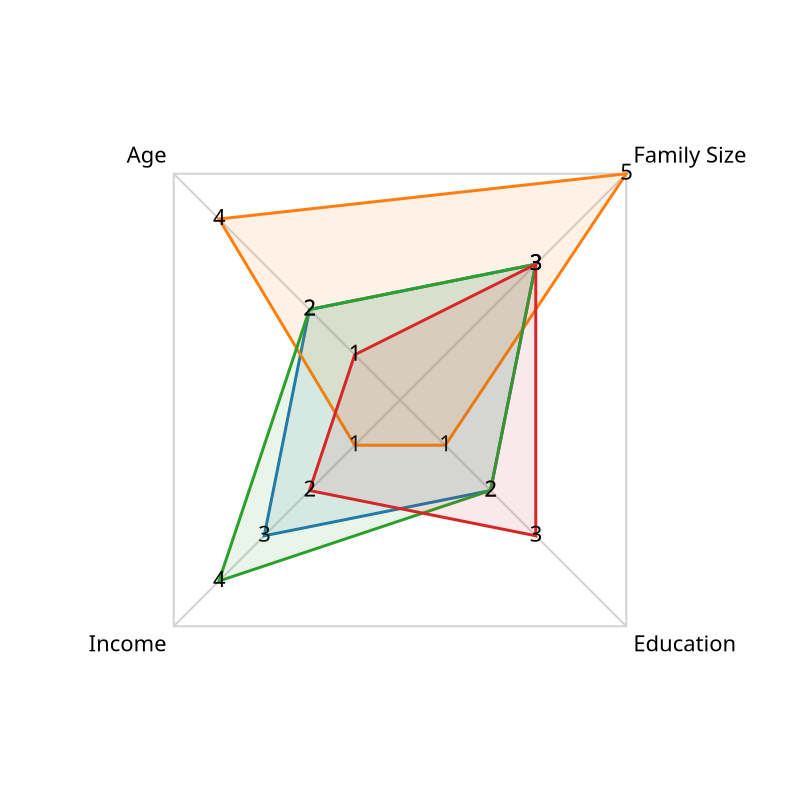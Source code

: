 {
    "$schema": "https://vega.github.io/schema/vega/v5.json",
    "description": "A radar chart example, showing multiple dimensions in a radial layout.",
    "width": 400,
    "height": 400,
    "padding": 40,
    "autosize": {"type": "none", "contains": "padding"},
  
    "signals": [
      {"name": "radius", "update": "width / 2"}
    ],
  
    "data": [
        {
          "name": "table",
          "values": [
            {"key": "Age", "value": 2, "category": 0},
            {"key": "Age", "value": 4, "category": 1},
            {"key": "Age", "value": 2, "category": 2},
            {"key": "Age", "value": 1, "category": 3},
            
           {"key": "Family Size", "value":3, "category": 0},
           {"key": "Family Size", "value": 5, "category": 1},
           {"key": "Family Size", "value": 3, "category": 2},
           {"key": "Family Size", "value":3, "category": 3},
  
           {"key": "Education", "value":2, "category": 0},
           {"key": "Education", "value":1, "category": 1},
           {"key": "Education", "value":2, "category": 2},
           {"key": "Education", "value":3, "category": 3},
  
  
           {"key": "Income", "value":3, "category": 0},
           {"key": "Income", "value":1, "category":1},
           {"key": "Income", "value":4, "category": 2},
           {"key": "Income", "value":2, "category": 3}
          ]
        },
      {
        "name": "keys",
        "source": "table",
        "transform": [
          {
            "type": "aggregate",
            "groupby": ["key"]
          }
        ]
      }
    ],
  
    "scales": [
      {
        "name": "angular",
        "type": "point",
        "range": {"signal": "[-PI, PI]"},
        "padding": 0.5,
        "domain": {"data": "table", "field": "key"}
      },
      {
        "name": "radial",
        "type": "linear",
        "range": {"signal": "[0, radius]"},
        "zero": true,
        "nice": false,
        "domain": {"data": "table", "field": "value"},
        "domainMin": 0
      },
      {
        "name": "color",
        "type": "ordinal",
        "domain": {"data": "table", "field": "category"},
        "range": {"scheme": "category10"}
      }
    ],
  
    "encode": {
      "enter": {
        "x": {"signal": "radius"},
        "y": {"signal": "radius"}
      }
    },
  
    "marks": [
      {
        "type": "group",
        "name": "categories",
        "zindex": 1,
        "from": {
          "facet": {"data": "table", "name": "facet", "groupby": ["category"]}
        },
        "marks": [
          {
            "type": "line",
            "name": "category-line",
            "from": {"data": "facet"},
            "encode": {
              "enter": {
                "interpolate": {"value": "linear-closed"},
                "x": {"signal": "scale('radial', datum.value) * cos(scale('angular', datum.key))"},
                "y": {"signal": "scale('radial', datum.value) * sin(scale('angular', datum.key))"},
                "stroke": {"scale": "color", "field": "category"},
                "strokeWidth": {"value": 1.5},
                "fill": {"scale": "color", "field": "category"},
                "fillOpacity": {"value": 0.1}
              }
            }
          },
          {
            "type": "text",
            "name": "value-text",
            "from": {"data": "category-line"},
            "encode": {
              "enter": {
                "x": {"signal": "datum.x"},
                "y": {"signal": "datum.y"},
                "text": {"signal": "datum.datum.value"},
                "align": {"value": "center"},
                "baseline": {"value": "middle"},
                "fill": {"value": "black"}
              }
            }
          }
        ]
      },
      {
        "type": "rule",
        "name": "radial-grid",
        "from": {"data": "keys"},
        "zindex": 0,
        "encode": {
          "enter": {
            "x": {"value": 0},
            "y": {"value": 0},
            "x2": {"signal": "radius * cos(scale('angular', datum.key))"},
            "y2": {"signal": "radius * sin(scale('angular', datum.key))"},
            "stroke": {"value": "lightgray"},
            "strokeWidth": {"value": 1}
          }
        }
      },
      {
        "type": "text",
        "name": "key-label",
        "from": {"data": "keys"},
        "zindex": 1,
        "encode": {
          "enter": {
            "x": {"signal": "(radius + 5) * cos(scale('angular', datum.key))"},
            "y": {"signal": "(radius + 5) * sin(scale('angular', datum.key))"},
            "text": {"field": "key"},
            "align": [
              {
                "test": "abs(scale('angular', datum.key)) > PI / 2",
                "value": "right"
              },
              {
                "value": "left"
              }
            ],
            "baseline": [
              {
                "test": "scale('angular', datum.key) > 0", "value": "top"
              },
              {
                "test": "scale('angular', datum.key) == 0", "value": "middle"
              },
              {
                "value": "bottom"
              }
            ],
            "fill": {"value": "black"},
            "fontWeight": {"value": "3"}
          }
        }
      },
      {
        "type": "line",
        "name": "outer-line",
        "from": {"data": "radial-grid"},
        "encode": {
          "enter": {
            "interpolate": {"value": "linear-closed"},
            "x": {"field": "x2"},
            "y": {"field": "y2"},
            "stroke": {"value": "lightgray"},
            "strokeWidth": {"value": 1}
          }
        }
      }
    ]
  }
  